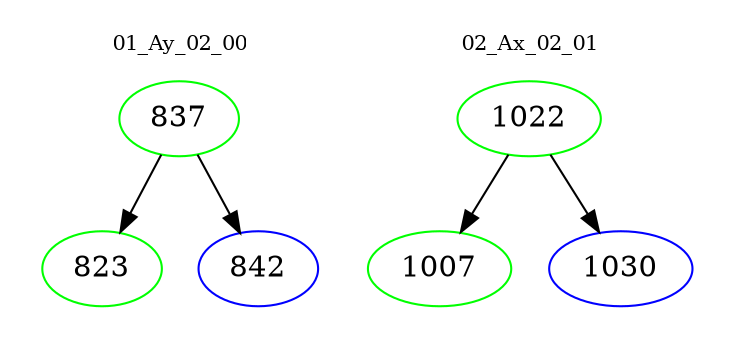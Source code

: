 digraph{
subgraph cluster_0 {
color = white
label = "01_Ay_02_00";
fontsize=10;
T0_837 [label="837", color="green"]
T0_837 -> T0_823 [color="black"]
T0_823 [label="823", color="green"]
T0_837 -> T0_842 [color="black"]
T0_842 [label="842", color="blue"]
}
subgraph cluster_1 {
color = white
label = "02_Ax_02_01";
fontsize=10;
T1_1022 [label="1022", color="green"]
T1_1022 -> T1_1007 [color="black"]
T1_1007 [label="1007", color="green"]
T1_1022 -> T1_1030 [color="black"]
T1_1030 [label="1030", color="blue"]
}
}
